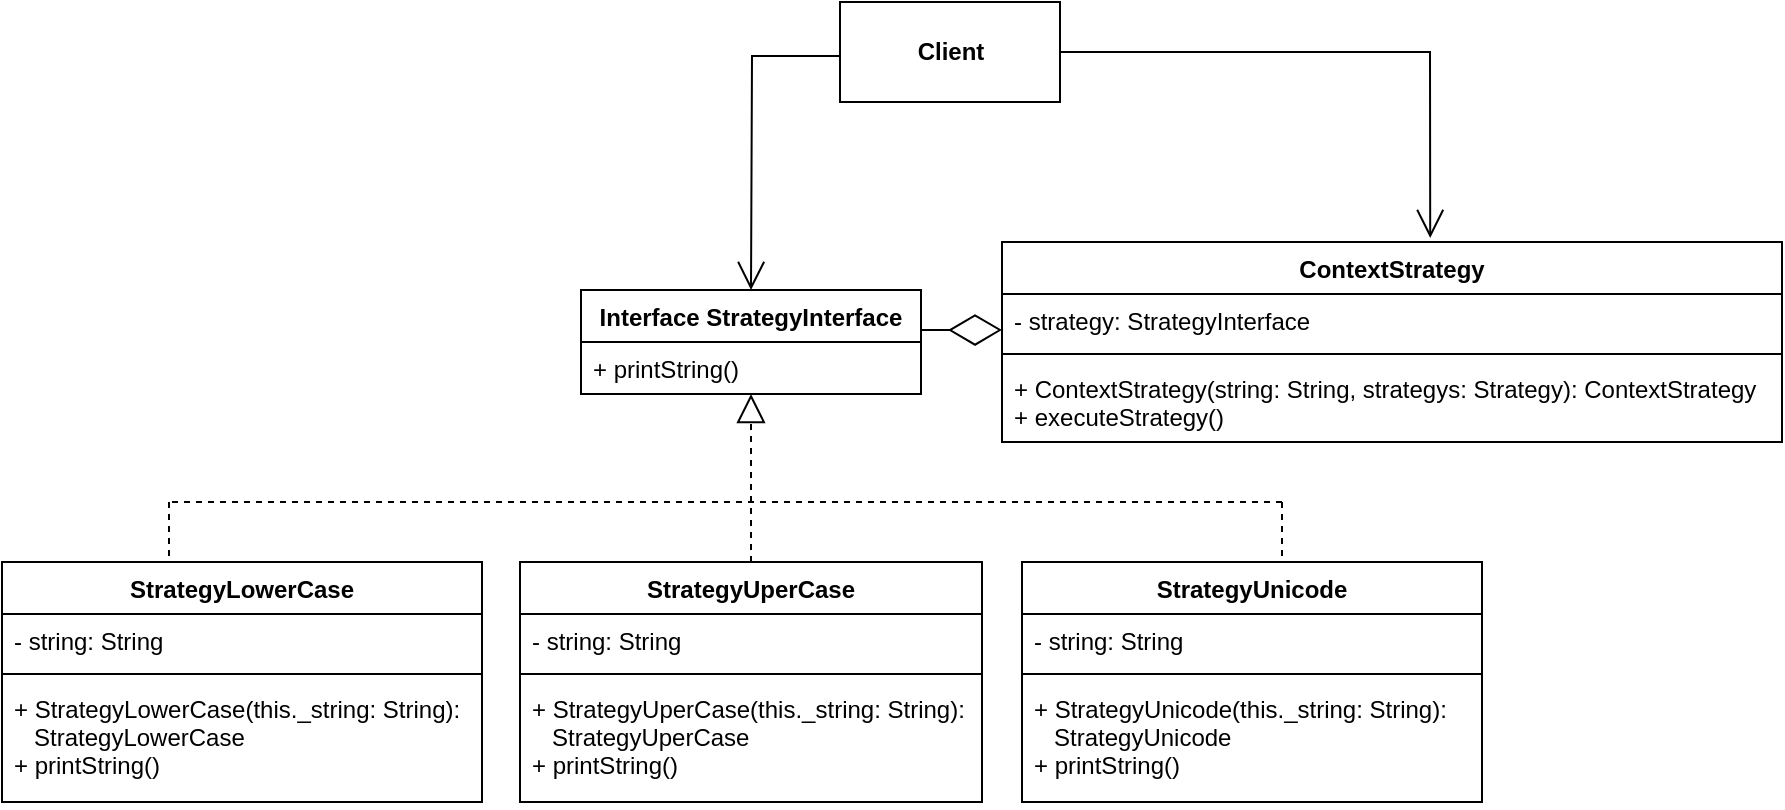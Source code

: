 <mxfile version="14.5.1" type="device"><diagram id="CRIKOolIiO18nJx1vo32" name="Страница 1"><mxGraphModel dx="1086" dy="776" grid="1" gridSize="10" guides="1" tooltips="1" connect="1" arrows="1" fold="1" page="1" pageScale="1" pageWidth="827" pageHeight="1169" math="0" shadow="0"><root><mxCell id="0"/><mxCell id="1" parent="0"/><mxCell id="ptampPlGF9VxM5QT03PE-1" value="Interface StrategyInterface" style="swimlane;fontStyle=1;childLayout=stackLayout;horizontal=1;startSize=26;fillColor=none;horizontalStack=0;resizeParent=1;resizeParentMax=0;resizeLast=0;collapsible=1;marginBottom=0;" vertex="1" parent="1"><mxGeometry x="309.5" y="194" width="170" height="52" as="geometry"/></mxCell><mxCell id="ptampPlGF9VxM5QT03PE-2" value="+ printString()" style="text;strokeColor=none;fillColor=none;align=left;verticalAlign=top;spacingLeft=4;spacingRight=4;overflow=hidden;rotatable=0;points=[[0,0.5],[1,0.5]];portConstraint=eastwest;" vertex="1" parent="ptampPlGF9VxM5QT03PE-1"><mxGeometry y="26" width="170" height="26" as="geometry"/></mxCell><mxCell id="ptampPlGF9VxM5QT03PE-6" value="StrategyLowerCase" style="swimlane;fontStyle=1;align=center;verticalAlign=top;childLayout=stackLayout;horizontal=1;startSize=26;horizontalStack=0;resizeParent=1;resizeParentMax=0;resizeLast=0;collapsible=1;marginBottom=0;" vertex="1" parent="1"><mxGeometry x="20" y="330" width="240" height="120" as="geometry"/></mxCell><mxCell id="ptampPlGF9VxM5QT03PE-7" value="- string: String" style="text;strokeColor=none;fillColor=none;align=left;verticalAlign=top;spacingLeft=4;spacingRight=4;overflow=hidden;rotatable=0;points=[[0,0.5],[1,0.5]];portConstraint=eastwest;" vertex="1" parent="ptampPlGF9VxM5QT03PE-6"><mxGeometry y="26" width="240" height="26" as="geometry"/></mxCell><mxCell id="ptampPlGF9VxM5QT03PE-8" value="" style="line;strokeWidth=1;fillColor=none;align=left;verticalAlign=middle;spacingTop=-1;spacingLeft=3;spacingRight=3;rotatable=0;labelPosition=right;points=[];portConstraint=eastwest;" vertex="1" parent="ptampPlGF9VxM5QT03PE-6"><mxGeometry y="52" width="240" height="8" as="geometry"/></mxCell><mxCell id="ptampPlGF9VxM5QT03PE-9" value="+ StrategyLowerCase(this._string: String):&#10;   StrategyLowerCase&#10;+ printString()" style="text;strokeColor=none;fillColor=none;align=left;verticalAlign=top;spacingLeft=4;spacingRight=4;overflow=hidden;rotatable=0;points=[[0,0.5],[1,0.5]];portConstraint=eastwest;" vertex="1" parent="ptampPlGF9VxM5QT03PE-6"><mxGeometry y="60" width="240" height="60" as="geometry"/></mxCell><mxCell id="ptampPlGF9VxM5QT03PE-10" value="StrategyUperCase" style="swimlane;fontStyle=1;align=center;verticalAlign=top;childLayout=stackLayout;horizontal=1;startSize=26;horizontalStack=0;resizeParent=1;resizeParentMax=0;resizeLast=0;collapsible=1;marginBottom=0;" vertex="1" parent="1"><mxGeometry x="279" y="330" width="231" height="120" as="geometry"/></mxCell><mxCell id="ptampPlGF9VxM5QT03PE-11" value="- string: String" style="text;strokeColor=none;fillColor=none;align=left;verticalAlign=top;spacingLeft=4;spacingRight=4;overflow=hidden;rotatable=0;points=[[0,0.5],[1,0.5]];portConstraint=eastwest;" vertex="1" parent="ptampPlGF9VxM5QT03PE-10"><mxGeometry y="26" width="231" height="26" as="geometry"/></mxCell><mxCell id="ptampPlGF9VxM5QT03PE-12" value="" style="line;strokeWidth=1;fillColor=none;align=left;verticalAlign=middle;spacingTop=-1;spacingLeft=3;spacingRight=3;rotatable=0;labelPosition=right;points=[];portConstraint=eastwest;" vertex="1" parent="ptampPlGF9VxM5QT03PE-10"><mxGeometry y="52" width="231" height="8" as="geometry"/></mxCell><mxCell id="ptampPlGF9VxM5QT03PE-13" value="+ StrategyUperCase(this._string: String):&#10;   StrategyUperCase&#10;+ printString()" style="text;strokeColor=none;fillColor=none;align=left;verticalAlign=top;spacingLeft=4;spacingRight=4;overflow=hidden;rotatable=0;points=[[0,0.5],[1,0.5]];portConstraint=eastwest;" vertex="1" parent="ptampPlGF9VxM5QT03PE-10"><mxGeometry y="60" width="231" height="60" as="geometry"/></mxCell><mxCell id="ptampPlGF9VxM5QT03PE-14" value="StrategyUnicode" style="swimlane;fontStyle=1;align=center;verticalAlign=top;childLayout=stackLayout;horizontal=1;startSize=26;horizontalStack=0;resizeParent=1;resizeParentMax=0;resizeLast=0;collapsible=1;marginBottom=0;" vertex="1" parent="1"><mxGeometry x="530" y="330" width="230" height="120" as="geometry"/></mxCell><mxCell id="ptampPlGF9VxM5QT03PE-15" value="- string: String" style="text;strokeColor=none;fillColor=none;align=left;verticalAlign=top;spacingLeft=4;spacingRight=4;overflow=hidden;rotatable=0;points=[[0,0.5],[1,0.5]];portConstraint=eastwest;" vertex="1" parent="ptampPlGF9VxM5QT03PE-14"><mxGeometry y="26" width="230" height="26" as="geometry"/></mxCell><mxCell id="ptampPlGF9VxM5QT03PE-16" value="" style="line;strokeWidth=1;fillColor=none;align=left;verticalAlign=middle;spacingTop=-1;spacingLeft=3;spacingRight=3;rotatable=0;labelPosition=right;points=[];portConstraint=eastwest;" vertex="1" parent="ptampPlGF9VxM5QT03PE-14"><mxGeometry y="52" width="230" height="8" as="geometry"/></mxCell><mxCell id="ptampPlGF9VxM5QT03PE-17" value="+ StrategyUnicode(this._string: String):&#10;   StrategyUnicode&#10;+ printString()" style="text;strokeColor=none;fillColor=none;align=left;verticalAlign=top;spacingLeft=4;spacingRight=4;overflow=hidden;rotatable=0;points=[[0,0.5],[1,0.5]];portConstraint=eastwest;" vertex="1" parent="ptampPlGF9VxM5QT03PE-14"><mxGeometry y="60" width="230" height="60" as="geometry"/></mxCell><mxCell id="ptampPlGF9VxM5QT03PE-18" value="&lt;b&gt;Client&lt;/b&gt;" style="html=1;" vertex="1" parent="1"><mxGeometry x="439" y="50" width="110" height="50" as="geometry"/></mxCell><mxCell id="ptampPlGF9VxM5QT03PE-19" value="ContextStrategy" style="swimlane;fontStyle=1;align=center;verticalAlign=top;childLayout=stackLayout;horizontal=1;startSize=26;horizontalStack=0;resizeParent=1;resizeParentMax=0;resizeLast=0;collapsible=1;marginBottom=0;" vertex="1" parent="1"><mxGeometry x="520" y="170" width="390" height="100" as="geometry"/></mxCell><mxCell id="ptampPlGF9VxM5QT03PE-20" value="- strategy: StrategyInterface" style="text;strokeColor=none;fillColor=none;align=left;verticalAlign=top;spacingLeft=4;spacingRight=4;overflow=hidden;rotatable=0;points=[[0,0.5],[1,0.5]];portConstraint=eastwest;" vertex="1" parent="ptampPlGF9VxM5QT03PE-19"><mxGeometry y="26" width="390" height="26" as="geometry"/></mxCell><mxCell id="ptampPlGF9VxM5QT03PE-21" value="" style="line;strokeWidth=1;fillColor=none;align=left;verticalAlign=middle;spacingTop=-1;spacingLeft=3;spacingRight=3;rotatable=0;labelPosition=right;points=[];portConstraint=eastwest;" vertex="1" parent="ptampPlGF9VxM5QT03PE-19"><mxGeometry y="52" width="390" height="8" as="geometry"/></mxCell><mxCell id="ptampPlGF9VxM5QT03PE-22" value="+ ContextStrategy(string: String, strategys: Strategy): ContextStrategy&#10;+ executeStrategy()" style="text;strokeColor=none;fillColor=none;align=left;verticalAlign=top;spacingLeft=4;spacingRight=4;overflow=hidden;rotatable=0;points=[[0,0.5],[1,0.5]];portConstraint=eastwest;" vertex="1" parent="ptampPlGF9VxM5QT03PE-19"><mxGeometry y="60" width="390" height="40" as="geometry"/></mxCell><mxCell id="ptampPlGF9VxM5QT03PE-23" value="" style="endArrow=diamondThin;endFill=0;endSize=24;html=1;exitX=1;exitY=0.385;exitDx=0;exitDy=0;exitPerimeter=0;" edge="1" parent="1" source="ptampPlGF9VxM5QT03PE-1"><mxGeometry width="160" relative="1" as="geometry"><mxPoint x="450" y="214" as="sourcePoint"/><mxPoint x="520" y="214" as="targetPoint"/></mxGeometry></mxCell><mxCell id="ptampPlGF9VxM5QT03PE-24" value="" style="endArrow=block;dashed=1;endFill=0;endSize=12;html=1;exitX=0.5;exitY=0;exitDx=0;exitDy=0;" edge="1" parent="1" source="ptampPlGF9VxM5QT03PE-10" target="ptampPlGF9VxM5QT03PE-2"><mxGeometry width="160" relative="1" as="geometry"><mxPoint x="420" y="290" as="sourcePoint"/><mxPoint x="580" y="290" as="targetPoint"/></mxGeometry></mxCell><mxCell id="ptampPlGF9VxM5QT03PE-25" value="" style="endArrow=open;endFill=1;endSize=12;html=1;exitX=1;exitY=0.5;exitDx=0;exitDy=0;entryX=0.549;entryY=-0.02;entryDx=0;entryDy=0;entryPerimeter=0;rounded=0;" edge="1" parent="1" source="ptampPlGF9VxM5QT03PE-18" target="ptampPlGF9VxM5QT03PE-19"><mxGeometry width="160" relative="1" as="geometry"><mxPoint x="420" y="290" as="sourcePoint"/><mxPoint x="580" y="290" as="targetPoint"/><Array as="points"><mxPoint x="680" y="75"/><mxPoint x="734" y="75"/></Array></mxGeometry></mxCell><mxCell id="ptampPlGF9VxM5QT03PE-26" value="" style="endArrow=open;endFill=1;endSize=12;html=1;entryX=0.5;entryY=0;entryDx=0;entryDy=0;rounded=0;" edge="1" parent="1" target="ptampPlGF9VxM5QT03PE-1"><mxGeometry width="160" relative="1" as="geometry"><mxPoint x="439" y="77" as="sourcePoint"/><mxPoint x="255.11" y="170" as="targetPoint"/><Array as="points"><mxPoint x="395" y="77"/></Array></mxGeometry></mxCell><mxCell id="ptampPlGF9VxM5QT03PE-27" value="" style="endArrow=none;html=1;edgeStyle=orthogonalEdgeStyle;dashed=1;" edge="1" parent="1"><mxGeometry relative="1" as="geometry"><mxPoint x="105" y="300" as="sourcePoint"/><mxPoint x="660" y="300" as="targetPoint"/></mxGeometry></mxCell><mxCell id="ptampPlGF9VxM5QT03PE-30" value="" style="endArrow=none;html=1;dashed=1;" edge="1" parent="1"><mxGeometry relative="1" as="geometry"><mxPoint x="660" y="300" as="sourcePoint"/><mxPoint x="660" y="330" as="targetPoint"/></mxGeometry></mxCell><mxCell id="ptampPlGF9VxM5QT03PE-33" value="" style="endArrow=none;html=1;dashed=1;" edge="1" parent="1"><mxGeometry relative="1" as="geometry"><mxPoint x="103.5" y="300" as="sourcePoint"/><mxPoint x="103.5" y="330" as="targetPoint"/></mxGeometry></mxCell></root></mxGraphModel></diagram></mxfile>